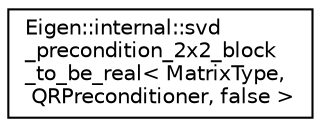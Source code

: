 digraph "Graphical Class Hierarchy"
{
  edge [fontname="Helvetica",fontsize="10",labelfontname="Helvetica",labelfontsize="10"];
  node [fontname="Helvetica",fontsize="10",shape=record];
  rankdir="LR";
  Node1 [label="Eigen::internal::svd\l_precondition_2x2_block\l_to_be_real\< MatrixType,\l QRPreconditioner, false \>",height=0.2,width=0.4,color="black", fillcolor="white", style="filled",URL="$struct_eigen_1_1internal_1_1svd__precondition__2x2__block__to__be__real_3_01_matrix_type_00_01_q076cf26720930d18ea7d222bbee662fd.html"];
}
